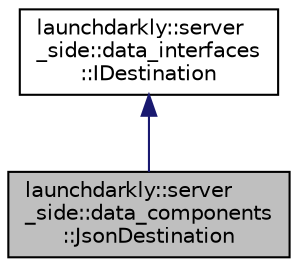 digraph "launchdarkly::server_side::data_components::JsonDestination"
{
 // LATEX_PDF_SIZE
  edge [fontname="Helvetica",fontsize="10",labelfontname="Helvetica",labelfontsize="10"];
  node [fontname="Helvetica",fontsize="10",shape=record];
  Node1 [label="launchdarkly::server\l_side::data_components\l::JsonDestination",height=0.2,width=0.4,color="black", fillcolor="grey75", style="filled", fontcolor="black",tooltip="JsonDestination is responsible for converting flag and segment models into serialized data suitable f..."];
  Node2 -> Node1 [dir="back",color="midnightblue",fontsize="10",style="solid",fontname="Helvetica"];
  Node2 [label="launchdarkly::server\l_side::data_interfaces\l::IDestination",height=0.2,width=0.4,color="black", fillcolor="white", style="filled",URL="$classlaunchdarkly_1_1server__side_1_1data__interfaces_1_1IDestination.html",tooltip="IDestination represents a sink for data received by the SDK. A destination may be a database,..."];
}
